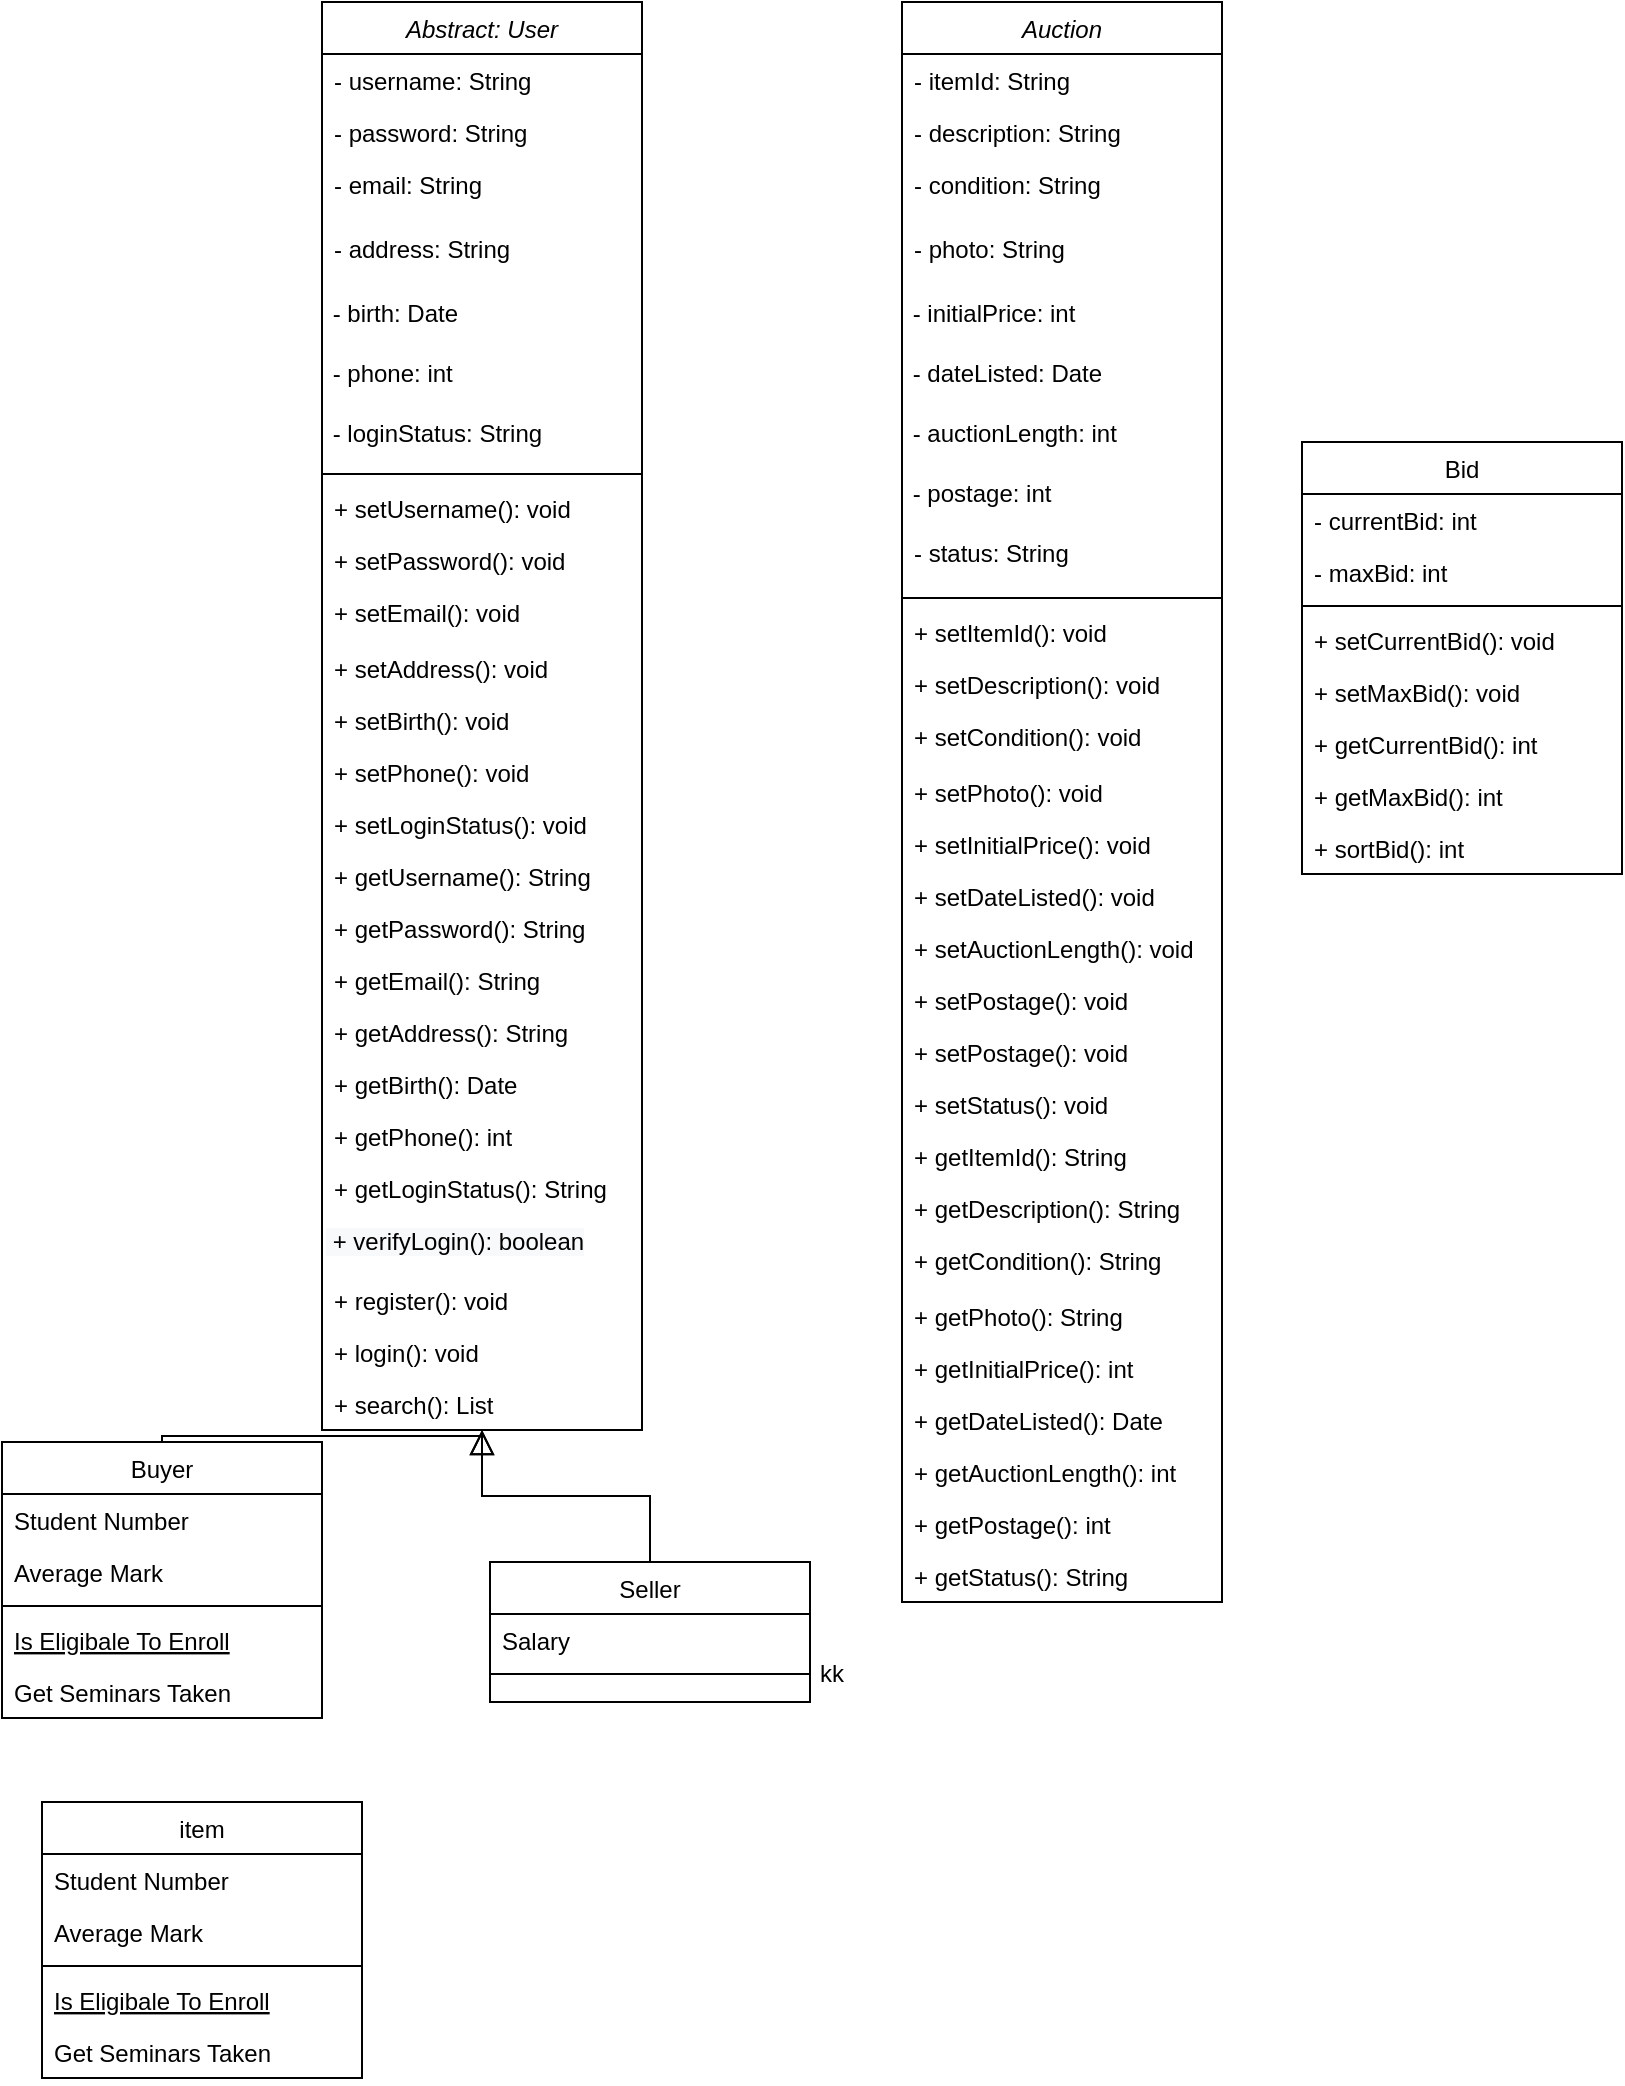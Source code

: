 <mxfile version="13.9.7" type="github">
  <diagram id="C5RBs43oDa-KdzZeNtuy" name="Page-1">
    <mxGraphModel dx="1790" dy="819" grid="1" gridSize="10" guides="1" tooltips="1" connect="1" arrows="1" fold="1" page="1" pageScale="1" pageWidth="827" pageHeight="1169" math="0" shadow="0">
      <root>
        <mxCell id="WIyWlLk6GJQsqaUBKTNV-0" />
        <mxCell id="WIyWlLk6GJQsqaUBKTNV-1" parent="WIyWlLk6GJQsqaUBKTNV-0" />
        <mxCell id="zkfFHV4jXpPFQw0GAbJ--0" value="Abstract: User" style="swimlane;fontStyle=2;align=center;verticalAlign=top;childLayout=stackLayout;horizontal=1;startSize=26;horizontalStack=0;resizeParent=1;resizeLast=0;collapsible=1;marginBottom=0;rounded=0;shadow=0;strokeWidth=1;" parent="WIyWlLk6GJQsqaUBKTNV-1" vertex="1">
          <mxGeometry x="170" y="10" width="160" height="714" as="geometry">
            <mxRectangle x="170" y="10" width="160" height="26" as="alternateBounds" />
          </mxGeometry>
        </mxCell>
        <mxCell id="zkfFHV4jXpPFQw0GAbJ--1" value="- username: String" style="text;align=left;verticalAlign=top;spacingLeft=4;spacingRight=4;overflow=hidden;rotatable=0;points=[[0,0.5],[1,0.5]];portConstraint=eastwest;" parent="zkfFHV4jXpPFQw0GAbJ--0" vertex="1">
          <mxGeometry y="26" width="160" height="26" as="geometry" />
        </mxCell>
        <mxCell id="zkfFHV4jXpPFQw0GAbJ--2" value="- password: String&#xa;" style="text;align=left;verticalAlign=top;spacingLeft=4;spacingRight=4;overflow=hidden;rotatable=0;points=[[0,0.5],[1,0.5]];portConstraint=eastwest;rounded=0;shadow=0;html=0;" parent="zkfFHV4jXpPFQw0GAbJ--0" vertex="1">
          <mxGeometry y="52" width="160" height="26" as="geometry" />
        </mxCell>
        <mxCell id="zkfFHV4jXpPFQw0GAbJ--3" value="- email: String" style="text;align=left;verticalAlign=top;spacingLeft=4;spacingRight=4;overflow=hidden;rotatable=0;points=[[0,0.5],[1,0.5]];portConstraint=eastwest;rounded=0;shadow=0;html=0;" parent="zkfFHV4jXpPFQw0GAbJ--0" vertex="1">
          <mxGeometry y="78" width="160" height="32" as="geometry" />
        </mxCell>
        <mxCell id="UwclA6iGlrnQya75xPqY-3" value="- address: String" style="text;align=left;verticalAlign=top;spacingLeft=4;spacingRight=4;overflow=hidden;rotatable=0;points=[[0,0.5],[1,0.5]];portConstraint=eastwest;rounded=0;shadow=0;html=0;" vertex="1" parent="zkfFHV4jXpPFQw0GAbJ--0">
          <mxGeometry y="110" width="160" height="32" as="geometry" />
        </mxCell>
        <mxCell id="UwclA6iGlrnQya75xPqY-2" value="&lt;font face=&quot;helvetica&quot;&gt;&amp;nbsp;- birth: Date&lt;/font&gt;" style="text;whiteSpace=wrap;html=1;" vertex="1" parent="zkfFHV4jXpPFQw0GAbJ--0">
          <mxGeometry y="142" width="160" height="30" as="geometry" />
        </mxCell>
        <mxCell id="UwclA6iGlrnQya75xPqY-4" value="&lt;font face=&quot;helvetica&quot;&gt;&amp;nbsp;- phone: int&lt;/font&gt;" style="text;whiteSpace=wrap;html=1;" vertex="1" parent="zkfFHV4jXpPFQw0GAbJ--0">
          <mxGeometry y="172" width="160" height="30" as="geometry" />
        </mxCell>
        <mxCell id="UwclA6iGlrnQya75xPqY-90" value="&lt;font face=&quot;helvetica&quot;&gt;&amp;nbsp;- loginStatus: String&lt;/font&gt;" style="text;whiteSpace=wrap;html=1;" vertex="1" parent="zkfFHV4jXpPFQw0GAbJ--0">
          <mxGeometry y="202" width="160" height="30" as="geometry" />
        </mxCell>
        <mxCell id="zkfFHV4jXpPFQw0GAbJ--4" value="" style="line;html=1;strokeWidth=1;align=left;verticalAlign=middle;spacingTop=-1;spacingLeft=3;spacingRight=3;rotatable=0;labelPosition=right;points=[];portConstraint=eastwest;" parent="zkfFHV4jXpPFQw0GAbJ--0" vertex="1">
          <mxGeometry y="232" width="160" height="8" as="geometry" />
        </mxCell>
        <mxCell id="zkfFHV4jXpPFQw0GAbJ--5" value="+ setUsername(): void" style="text;align=left;verticalAlign=top;spacingLeft=4;spacingRight=4;overflow=hidden;rotatable=0;points=[[0,0.5],[1,0.5]];portConstraint=eastwest;" parent="zkfFHV4jXpPFQw0GAbJ--0" vertex="1">
          <mxGeometry y="240" width="160" height="26" as="geometry" />
        </mxCell>
        <mxCell id="UwclA6iGlrnQya75xPqY-7" value="+ setPassword(): void" style="text;align=left;verticalAlign=top;spacingLeft=4;spacingRight=4;overflow=hidden;rotatable=0;points=[[0,0.5],[1,0.5]];portConstraint=eastwest;" vertex="1" parent="zkfFHV4jXpPFQw0GAbJ--0">
          <mxGeometry y="266" width="160" height="26" as="geometry" />
        </mxCell>
        <mxCell id="UwclA6iGlrnQya75xPqY-8" value="+ setEmail(): void" style="text;align=left;verticalAlign=top;spacingLeft=4;spacingRight=4;overflow=hidden;rotatable=0;points=[[0,0.5],[1,0.5]];portConstraint=eastwest;" vertex="1" parent="zkfFHV4jXpPFQw0GAbJ--0">
          <mxGeometry y="292" width="160" height="28" as="geometry" />
        </mxCell>
        <mxCell id="UwclA6iGlrnQya75xPqY-9" value="+ setAddress(): void" style="text;align=left;verticalAlign=top;spacingLeft=4;spacingRight=4;overflow=hidden;rotatable=0;points=[[0,0.5],[1,0.5]];portConstraint=eastwest;" vertex="1" parent="zkfFHV4jXpPFQw0GAbJ--0">
          <mxGeometry y="320" width="160" height="26" as="geometry" />
        </mxCell>
        <mxCell id="UwclA6iGlrnQya75xPqY-12" value="+ setBirth(): void" style="text;align=left;verticalAlign=top;spacingLeft=4;spacingRight=4;overflow=hidden;rotatable=0;points=[[0,0.5],[1,0.5]];portConstraint=eastwest;" vertex="1" parent="zkfFHV4jXpPFQw0GAbJ--0">
          <mxGeometry y="346" width="160" height="26" as="geometry" />
        </mxCell>
        <mxCell id="UwclA6iGlrnQya75xPqY-13" value="+ setPhone(): void" style="text;align=left;verticalAlign=top;spacingLeft=4;spacingRight=4;overflow=hidden;rotatable=0;points=[[0,0.5],[1,0.5]];portConstraint=eastwest;" vertex="1" parent="zkfFHV4jXpPFQw0GAbJ--0">
          <mxGeometry y="372" width="160" height="26" as="geometry" />
        </mxCell>
        <mxCell id="UwclA6iGlrnQya75xPqY-91" value="+ setLoginStatus(): void" style="text;align=left;verticalAlign=top;spacingLeft=4;spacingRight=4;overflow=hidden;rotatable=0;points=[[0,0.5],[1,0.5]];portConstraint=eastwest;" vertex="1" parent="zkfFHV4jXpPFQw0GAbJ--0">
          <mxGeometry y="398" width="160" height="26" as="geometry" />
        </mxCell>
        <mxCell id="UwclA6iGlrnQya75xPqY-11" value="+ getUsername(): String" style="text;align=left;verticalAlign=top;spacingLeft=4;spacingRight=4;overflow=hidden;rotatable=0;points=[[0,0.5],[1,0.5]];portConstraint=eastwest;" vertex="1" parent="zkfFHV4jXpPFQw0GAbJ--0">
          <mxGeometry y="424" width="160" height="26" as="geometry" />
        </mxCell>
        <mxCell id="UwclA6iGlrnQya75xPqY-10" value="+ getPassword(): String" style="text;align=left;verticalAlign=top;spacingLeft=4;spacingRight=4;overflow=hidden;rotatable=0;points=[[0,0.5],[1,0.5]];portConstraint=eastwest;" vertex="1" parent="zkfFHV4jXpPFQw0GAbJ--0">
          <mxGeometry y="450" width="160" height="26" as="geometry" />
        </mxCell>
        <mxCell id="UwclA6iGlrnQya75xPqY-18" value="+ getEmail(): String" style="text;align=left;verticalAlign=top;spacingLeft=4;spacingRight=4;overflow=hidden;rotatable=0;points=[[0,0.5],[1,0.5]];portConstraint=eastwest;" vertex="1" parent="zkfFHV4jXpPFQw0GAbJ--0">
          <mxGeometry y="476" width="160" height="26" as="geometry" />
        </mxCell>
        <mxCell id="UwclA6iGlrnQya75xPqY-17" value="+ getAddress(): String" style="text;align=left;verticalAlign=top;spacingLeft=4;spacingRight=4;overflow=hidden;rotatable=0;points=[[0,0.5],[1,0.5]];portConstraint=eastwest;" vertex="1" parent="zkfFHV4jXpPFQw0GAbJ--0">
          <mxGeometry y="502" width="160" height="26" as="geometry" />
        </mxCell>
        <mxCell id="UwclA6iGlrnQya75xPqY-16" value="+ getBirth(): Date" style="text;align=left;verticalAlign=top;spacingLeft=4;spacingRight=4;overflow=hidden;rotatable=0;points=[[0,0.5],[1,0.5]];portConstraint=eastwest;" vertex="1" parent="zkfFHV4jXpPFQw0GAbJ--0">
          <mxGeometry y="528" width="160" height="26" as="geometry" />
        </mxCell>
        <mxCell id="UwclA6iGlrnQya75xPqY-15" value="+ getPhone(): int" style="text;align=left;verticalAlign=top;spacingLeft=4;spacingRight=4;overflow=hidden;rotatable=0;points=[[0,0.5],[1,0.5]];portConstraint=eastwest;" vertex="1" parent="zkfFHV4jXpPFQw0GAbJ--0">
          <mxGeometry y="554" width="160" height="26" as="geometry" />
        </mxCell>
        <mxCell id="UwclA6iGlrnQya75xPqY-92" value="+ getLoginStatus(): String" style="text;align=left;verticalAlign=top;spacingLeft=4;spacingRight=4;overflow=hidden;rotatable=0;points=[[0,0.5],[1,0.5]];portConstraint=eastwest;" vertex="1" parent="zkfFHV4jXpPFQw0GAbJ--0">
          <mxGeometry y="580" width="160" height="26" as="geometry" />
        </mxCell>
        <mxCell id="UwclA6iGlrnQya75xPqY-19" value="&lt;span style=&quot;color: rgb(0 , 0 , 0) ; font-family: &amp;#34;helvetica&amp;#34; ; font-size: 12px ; font-style: normal ; font-weight: 400 ; letter-spacing: normal ; text-align: left ; text-indent: 0px ; text-transform: none ; word-spacing: 0px ; background-color: rgb(248 , 249 , 250) ; display: inline ; float: none&quot;&gt;&amp;nbsp;+ verifyLogin(): boolean&lt;/span&gt;" style="text;whiteSpace=wrap;html=1;" vertex="1" parent="zkfFHV4jXpPFQw0GAbJ--0">
          <mxGeometry y="606" width="160" height="30" as="geometry" />
        </mxCell>
        <mxCell id="UwclA6iGlrnQya75xPqY-22" value="+ register(): void" style="text;align=left;verticalAlign=top;spacingLeft=4;spacingRight=4;overflow=hidden;rotatable=0;points=[[0,0.5],[1,0.5]];portConstraint=eastwest;" vertex="1" parent="zkfFHV4jXpPFQw0GAbJ--0">
          <mxGeometry y="636" width="160" height="26" as="geometry" />
        </mxCell>
        <mxCell id="UwclA6iGlrnQya75xPqY-23" value="+ login(): void" style="text;align=left;verticalAlign=top;spacingLeft=4;spacingRight=4;overflow=hidden;rotatable=0;points=[[0,0.5],[1,0.5]];portConstraint=eastwest;" vertex="1" parent="zkfFHV4jXpPFQw0GAbJ--0">
          <mxGeometry y="662" width="160" height="26" as="geometry" />
        </mxCell>
        <mxCell id="UwclA6iGlrnQya75xPqY-82" value="+ search(): List" style="text;align=left;verticalAlign=top;spacingLeft=4;spacingRight=4;overflow=hidden;rotatable=0;points=[[0,0.5],[1,0.5]];portConstraint=eastwest;" vertex="1" parent="zkfFHV4jXpPFQw0GAbJ--0">
          <mxGeometry y="688" width="160" height="26" as="geometry" />
        </mxCell>
        <mxCell id="zkfFHV4jXpPFQw0GAbJ--6" value="Buyer" style="swimlane;fontStyle=0;align=center;verticalAlign=top;childLayout=stackLayout;horizontal=1;startSize=26;horizontalStack=0;resizeParent=1;resizeLast=0;collapsible=1;marginBottom=0;rounded=0;shadow=0;strokeWidth=1;" parent="WIyWlLk6GJQsqaUBKTNV-1" vertex="1">
          <mxGeometry x="10" y="730" width="160" height="138" as="geometry">
            <mxRectangle x="130" y="380" width="160" height="26" as="alternateBounds" />
          </mxGeometry>
        </mxCell>
        <mxCell id="zkfFHV4jXpPFQw0GAbJ--7" value="Student Number" style="text;align=left;verticalAlign=top;spacingLeft=4;spacingRight=4;overflow=hidden;rotatable=0;points=[[0,0.5],[1,0.5]];portConstraint=eastwest;" parent="zkfFHV4jXpPFQw0GAbJ--6" vertex="1">
          <mxGeometry y="26" width="160" height="26" as="geometry" />
        </mxCell>
        <mxCell id="zkfFHV4jXpPFQw0GAbJ--8" value="Average Mark" style="text;align=left;verticalAlign=top;spacingLeft=4;spacingRight=4;overflow=hidden;rotatable=0;points=[[0,0.5],[1,0.5]];portConstraint=eastwest;rounded=0;shadow=0;html=0;" parent="zkfFHV4jXpPFQw0GAbJ--6" vertex="1">
          <mxGeometry y="52" width="160" height="26" as="geometry" />
        </mxCell>
        <mxCell id="zkfFHV4jXpPFQw0GAbJ--9" value="" style="line;html=1;strokeWidth=1;align=left;verticalAlign=middle;spacingTop=-1;spacingLeft=3;spacingRight=3;rotatable=0;labelPosition=right;points=[];portConstraint=eastwest;" parent="zkfFHV4jXpPFQw0GAbJ--6" vertex="1">
          <mxGeometry y="78" width="160" height="8" as="geometry" />
        </mxCell>
        <mxCell id="zkfFHV4jXpPFQw0GAbJ--10" value="Is Eligibale To Enroll" style="text;align=left;verticalAlign=top;spacingLeft=4;spacingRight=4;overflow=hidden;rotatable=0;points=[[0,0.5],[1,0.5]];portConstraint=eastwest;fontStyle=4" parent="zkfFHV4jXpPFQw0GAbJ--6" vertex="1">
          <mxGeometry y="86" width="160" height="26" as="geometry" />
        </mxCell>
        <mxCell id="zkfFHV4jXpPFQw0GAbJ--11" value="Get Seminars Taken" style="text;align=left;verticalAlign=top;spacingLeft=4;spacingRight=4;overflow=hidden;rotatable=0;points=[[0,0.5],[1,0.5]];portConstraint=eastwest;" parent="zkfFHV4jXpPFQw0GAbJ--6" vertex="1">
          <mxGeometry y="112" width="160" height="26" as="geometry" />
        </mxCell>
        <mxCell id="zkfFHV4jXpPFQw0GAbJ--12" value="" style="endArrow=block;endSize=10;endFill=0;shadow=0;strokeWidth=1;rounded=0;edgeStyle=elbowEdgeStyle;elbow=vertical;" parent="WIyWlLk6GJQsqaUBKTNV-1" source="zkfFHV4jXpPFQw0GAbJ--6" target="zkfFHV4jXpPFQw0GAbJ--0" edge="1">
          <mxGeometry width="160" relative="1" as="geometry">
            <mxPoint x="200" y="203" as="sourcePoint" />
            <mxPoint x="200" y="203" as="targetPoint" />
          </mxGeometry>
        </mxCell>
        <mxCell id="zkfFHV4jXpPFQw0GAbJ--13" value="Seller" style="swimlane;fontStyle=0;align=center;verticalAlign=top;childLayout=stackLayout;horizontal=1;startSize=26;horizontalStack=0;resizeParent=1;resizeLast=0;collapsible=1;marginBottom=0;rounded=0;shadow=0;strokeWidth=1;" parent="WIyWlLk6GJQsqaUBKTNV-1" vertex="1">
          <mxGeometry x="254" y="790" width="160" height="70" as="geometry">
            <mxRectangle x="340" y="380" width="170" height="26" as="alternateBounds" />
          </mxGeometry>
        </mxCell>
        <mxCell id="zkfFHV4jXpPFQw0GAbJ--14" value="Salary" style="text;align=left;verticalAlign=top;spacingLeft=4;spacingRight=4;overflow=hidden;rotatable=0;points=[[0,0.5],[1,0.5]];portConstraint=eastwest;" parent="zkfFHV4jXpPFQw0GAbJ--13" vertex="1">
          <mxGeometry y="26" width="160" height="26" as="geometry" />
        </mxCell>
        <mxCell id="zkfFHV4jXpPFQw0GAbJ--15" value="kk" style="line;html=1;strokeWidth=1;align=left;verticalAlign=middle;spacingTop=-1;spacingLeft=3;spacingRight=3;rotatable=0;labelPosition=right;points=[];portConstraint=eastwest;" parent="zkfFHV4jXpPFQw0GAbJ--13" vertex="1">
          <mxGeometry y="52" width="160" height="8" as="geometry" />
        </mxCell>
        <mxCell id="zkfFHV4jXpPFQw0GAbJ--16" value="" style="endArrow=block;endSize=10;endFill=0;shadow=0;strokeWidth=1;rounded=0;edgeStyle=elbowEdgeStyle;elbow=vertical;" parent="WIyWlLk6GJQsqaUBKTNV-1" source="zkfFHV4jXpPFQw0GAbJ--13" target="zkfFHV4jXpPFQw0GAbJ--0" edge="1">
          <mxGeometry width="160" relative="1" as="geometry">
            <mxPoint x="210" y="373" as="sourcePoint" />
            <mxPoint x="310" y="271" as="targetPoint" />
          </mxGeometry>
        </mxCell>
        <mxCell id="UwclA6iGlrnQya75xPqY-24" value="Auction" style="swimlane;fontStyle=2;align=center;verticalAlign=top;childLayout=stackLayout;horizontal=1;startSize=26;horizontalStack=0;resizeParent=1;resizeLast=0;collapsible=1;marginBottom=0;rounded=0;shadow=0;strokeWidth=1;" vertex="1" parent="WIyWlLk6GJQsqaUBKTNV-1">
          <mxGeometry x="460" y="10" width="160" height="800" as="geometry">
            <mxRectangle x="170" y="10" width="160" height="26" as="alternateBounds" />
          </mxGeometry>
        </mxCell>
        <mxCell id="UwclA6iGlrnQya75xPqY-25" value="- itemId: String" style="text;align=left;verticalAlign=top;spacingLeft=4;spacingRight=4;overflow=hidden;rotatable=0;points=[[0,0.5],[1,0.5]];portConstraint=eastwest;" vertex="1" parent="UwclA6iGlrnQya75xPqY-24">
          <mxGeometry y="26" width="160" height="26" as="geometry" />
        </mxCell>
        <mxCell id="UwclA6iGlrnQya75xPqY-26" value="- description: String&#xa;" style="text;align=left;verticalAlign=top;spacingLeft=4;spacingRight=4;overflow=hidden;rotatable=0;points=[[0,0.5],[1,0.5]];portConstraint=eastwest;rounded=0;shadow=0;html=0;" vertex="1" parent="UwclA6iGlrnQya75xPqY-24">
          <mxGeometry y="52" width="160" height="26" as="geometry" />
        </mxCell>
        <mxCell id="UwclA6iGlrnQya75xPqY-27" value="- condition: String" style="text;align=left;verticalAlign=top;spacingLeft=4;spacingRight=4;overflow=hidden;rotatable=0;points=[[0,0.5],[1,0.5]];portConstraint=eastwest;rounded=0;shadow=0;html=0;" vertex="1" parent="UwclA6iGlrnQya75xPqY-24">
          <mxGeometry y="78" width="160" height="32" as="geometry" />
        </mxCell>
        <mxCell id="UwclA6iGlrnQya75xPqY-28" value="- photo: String" style="text;align=left;verticalAlign=top;spacingLeft=4;spacingRight=4;overflow=hidden;rotatable=0;points=[[0,0.5],[1,0.5]];portConstraint=eastwest;rounded=0;shadow=0;html=0;" vertex="1" parent="UwclA6iGlrnQya75xPqY-24">
          <mxGeometry y="110" width="160" height="32" as="geometry" />
        </mxCell>
        <mxCell id="UwclA6iGlrnQya75xPqY-29" value="&lt;font face=&quot;helvetica&quot;&gt;&amp;nbsp;- initialPrice: int&lt;/font&gt;" style="text;whiteSpace=wrap;html=1;" vertex="1" parent="UwclA6iGlrnQya75xPqY-24">
          <mxGeometry y="142" width="160" height="30" as="geometry" />
        </mxCell>
        <mxCell id="UwclA6iGlrnQya75xPqY-30" value="&lt;font face=&quot;helvetica&quot;&gt;&amp;nbsp;- dateListed: Date&lt;/font&gt;" style="text;whiteSpace=wrap;html=1;" vertex="1" parent="UwclA6iGlrnQya75xPqY-24">
          <mxGeometry y="172" width="160" height="30" as="geometry" />
        </mxCell>
        <mxCell id="UwclA6iGlrnQya75xPqY-68" value="&lt;font face=&quot;helvetica&quot;&gt;&amp;nbsp;- auctionLength: int&lt;/font&gt;" style="text;whiteSpace=wrap;html=1;" vertex="1" parent="UwclA6iGlrnQya75xPqY-24">
          <mxGeometry y="202" width="160" height="30" as="geometry" />
        </mxCell>
        <mxCell id="UwclA6iGlrnQya75xPqY-67" value="&lt;font face=&quot;helvetica&quot;&gt;&amp;nbsp;- postage: int&lt;/font&gt;" style="text;whiteSpace=wrap;html=1;" vertex="1" parent="UwclA6iGlrnQya75xPqY-24">
          <mxGeometry y="232" width="160" height="30" as="geometry" />
        </mxCell>
        <mxCell id="UwclA6iGlrnQya75xPqY-69" value="- status: String" style="text;align=left;verticalAlign=top;spacingLeft=4;spacingRight=4;overflow=hidden;rotatable=0;points=[[0,0.5],[1,0.5]];portConstraint=eastwest;rounded=0;shadow=0;html=0;" vertex="1" parent="UwclA6iGlrnQya75xPqY-24">
          <mxGeometry y="262" width="160" height="32" as="geometry" />
        </mxCell>
        <mxCell id="UwclA6iGlrnQya75xPqY-31" value="" style="line;html=1;strokeWidth=1;align=left;verticalAlign=middle;spacingTop=-1;spacingLeft=3;spacingRight=3;rotatable=0;labelPosition=right;points=[];portConstraint=eastwest;" vertex="1" parent="UwclA6iGlrnQya75xPqY-24">
          <mxGeometry y="294" width="160" height="8" as="geometry" />
        </mxCell>
        <mxCell id="UwclA6iGlrnQya75xPqY-32" value="+ setItemId(): void" style="text;align=left;verticalAlign=top;spacingLeft=4;spacingRight=4;overflow=hidden;rotatable=0;points=[[0,0.5],[1,0.5]];portConstraint=eastwest;" vertex="1" parent="UwclA6iGlrnQya75xPqY-24">
          <mxGeometry y="302" width="160" height="26" as="geometry" />
        </mxCell>
        <mxCell id="UwclA6iGlrnQya75xPqY-33" value="+ setDescription(): void" style="text;align=left;verticalAlign=top;spacingLeft=4;spacingRight=4;overflow=hidden;rotatable=0;points=[[0,0.5],[1,0.5]];portConstraint=eastwest;" vertex="1" parent="UwclA6iGlrnQya75xPqY-24">
          <mxGeometry y="328" width="160" height="26" as="geometry" />
        </mxCell>
        <mxCell id="UwclA6iGlrnQya75xPqY-34" value="+ setCondition(): void" style="text;align=left;verticalAlign=top;spacingLeft=4;spacingRight=4;overflow=hidden;rotatable=0;points=[[0,0.5],[1,0.5]];portConstraint=eastwest;" vertex="1" parent="UwclA6iGlrnQya75xPqY-24">
          <mxGeometry y="354" width="160" height="28" as="geometry" />
        </mxCell>
        <mxCell id="UwclA6iGlrnQya75xPqY-35" value="+ setPhoto(): void&#xa;" style="text;align=left;verticalAlign=top;spacingLeft=4;spacingRight=4;overflow=hidden;rotatable=0;points=[[0,0.5],[1,0.5]];portConstraint=eastwest;" vertex="1" parent="UwclA6iGlrnQya75xPqY-24">
          <mxGeometry y="382" width="160" height="26" as="geometry" />
        </mxCell>
        <mxCell id="UwclA6iGlrnQya75xPqY-36" value="+ setInitialPrice(): void" style="text;align=left;verticalAlign=top;spacingLeft=4;spacingRight=4;overflow=hidden;rotatable=0;points=[[0,0.5],[1,0.5]];portConstraint=eastwest;" vertex="1" parent="UwclA6iGlrnQya75xPqY-24">
          <mxGeometry y="408" width="160" height="26" as="geometry" />
        </mxCell>
        <mxCell id="UwclA6iGlrnQya75xPqY-37" value="+ setDateListed(): void" style="text;align=left;verticalAlign=top;spacingLeft=4;spacingRight=4;overflow=hidden;rotatable=0;points=[[0,0.5],[1,0.5]];portConstraint=eastwest;" vertex="1" parent="UwclA6iGlrnQya75xPqY-24">
          <mxGeometry y="434" width="160" height="26" as="geometry" />
        </mxCell>
        <mxCell id="UwclA6iGlrnQya75xPqY-38" value="+ setAuctionLength(): void" style="text;align=left;verticalAlign=top;spacingLeft=4;spacingRight=4;overflow=hidden;rotatable=0;points=[[0,0.5],[1,0.5]];portConstraint=eastwest;" vertex="1" parent="UwclA6iGlrnQya75xPqY-24">
          <mxGeometry y="460" width="160" height="26" as="geometry" />
        </mxCell>
        <mxCell id="UwclA6iGlrnQya75xPqY-93" value="+ setPostage(): void" style="text;align=left;verticalAlign=top;spacingLeft=4;spacingRight=4;overflow=hidden;rotatable=0;points=[[0,0.5],[1,0.5]];portConstraint=eastwest;" vertex="1" parent="UwclA6iGlrnQya75xPqY-24">
          <mxGeometry y="486" width="160" height="26" as="geometry" />
        </mxCell>
        <mxCell id="UwclA6iGlrnQya75xPqY-39" value="+ setPostage(): void" style="text;align=left;verticalAlign=top;spacingLeft=4;spacingRight=4;overflow=hidden;rotatable=0;points=[[0,0.5],[1,0.5]];portConstraint=eastwest;" vertex="1" parent="UwclA6iGlrnQya75xPqY-24">
          <mxGeometry y="512" width="160" height="26" as="geometry" />
        </mxCell>
        <mxCell id="UwclA6iGlrnQya75xPqY-40" value="+ setStatus(): void" style="text;align=left;verticalAlign=top;spacingLeft=4;spacingRight=4;overflow=hidden;rotatable=0;points=[[0,0.5],[1,0.5]];portConstraint=eastwest;" vertex="1" parent="UwclA6iGlrnQya75xPqY-24">
          <mxGeometry y="538" width="160" height="26" as="geometry" />
        </mxCell>
        <mxCell id="UwclA6iGlrnQya75xPqY-72" value="+ getItemId(): String" style="text;align=left;verticalAlign=top;spacingLeft=4;spacingRight=4;overflow=hidden;rotatable=0;points=[[0,0.5],[1,0.5]];portConstraint=eastwest;" vertex="1" parent="UwclA6iGlrnQya75xPqY-24">
          <mxGeometry y="564" width="160" height="26" as="geometry" />
        </mxCell>
        <mxCell id="UwclA6iGlrnQya75xPqY-73" value="+ getDescription(): String" style="text;align=left;verticalAlign=top;spacingLeft=4;spacingRight=4;overflow=hidden;rotatable=0;points=[[0,0.5],[1,0.5]];portConstraint=eastwest;" vertex="1" parent="UwclA6iGlrnQya75xPqY-24">
          <mxGeometry y="590" width="160" height="26" as="geometry" />
        </mxCell>
        <mxCell id="UwclA6iGlrnQya75xPqY-74" value="+ getCondition(): String" style="text;align=left;verticalAlign=top;spacingLeft=4;spacingRight=4;overflow=hidden;rotatable=0;points=[[0,0.5],[1,0.5]];portConstraint=eastwest;" vertex="1" parent="UwclA6iGlrnQya75xPqY-24">
          <mxGeometry y="616" width="160" height="28" as="geometry" />
        </mxCell>
        <mxCell id="UwclA6iGlrnQya75xPqY-75" value="+ getPhoto(): String" style="text;align=left;verticalAlign=top;spacingLeft=4;spacingRight=4;overflow=hidden;rotatable=0;points=[[0,0.5],[1,0.5]];portConstraint=eastwest;" vertex="1" parent="UwclA6iGlrnQya75xPqY-24">
          <mxGeometry y="644" width="160" height="26" as="geometry" />
        </mxCell>
        <mxCell id="UwclA6iGlrnQya75xPqY-77" value="+ getInitialPrice(): int" style="text;align=left;verticalAlign=top;spacingLeft=4;spacingRight=4;overflow=hidden;rotatable=0;points=[[0,0.5],[1,0.5]];portConstraint=eastwest;" vertex="1" parent="UwclA6iGlrnQya75xPqY-24">
          <mxGeometry y="670" width="160" height="26" as="geometry" />
        </mxCell>
        <mxCell id="UwclA6iGlrnQya75xPqY-78" value="+ getDateListed(): Date" style="text;align=left;verticalAlign=top;spacingLeft=4;spacingRight=4;overflow=hidden;rotatable=0;points=[[0,0.5],[1,0.5]];portConstraint=eastwest;" vertex="1" parent="UwclA6iGlrnQya75xPqY-24">
          <mxGeometry y="696" width="160" height="26" as="geometry" />
        </mxCell>
        <mxCell id="UwclA6iGlrnQya75xPqY-79" value="+ getAuctionLength(): int" style="text;align=left;verticalAlign=top;spacingLeft=4;spacingRight=4;overflow=hidden;rotatable=0;points=[[0,0.5],[1,0.5]];portConstraint=eastwest;" vertex="1" parent="UwclA6iGlrnQya75xPqY-24">
          <mxGeometry y="722" width="160" height="26" as="geometry" />
        </mxCell>
        <mxCell id="UwclA6iGlrnQya75xPqY-80" value="+ getPostage(): int" style="text;align=left;verticalAlign=top;spacingLeft=4;spacingRight=4;overflow=hidden;rotatable=0;points=[[0,0.5],[1,0.5]];portConstraint=eastwest;" vertex="1" parent="UwclA6iGlrnQya75xPqY-24">
          <mxGeometry y="748" width="160" height="26" as="geometry" />
        </mxCell>
        <mxCell id="UwclA6iGlrnQya75xPqY-81" value="+ getStatus(): String" style="text;align=left;verticalAlign=top;spacingLeft=4;spacingRight=4;overflow=hidden;rotatable=0;points=[[0,0.5],[1,0.5]];portConstraint=eastwest;" vertex="1" parent="UwclA6iGlrnQya75xPqY-24">
          <mxGeometry y="774" width="160" height="26" as="geometry" />
        </mxCell>
        <mxCell id="UwclA6iGlrnQya75xPqY-48" value="item" style="swimlane;fontStyle=0;align=center;verticalAlign=top;childLayout=stackLayout;horizontal=1;startSize=26;horizontalStack=0;resizeParent=1;resizeLast=0;collapsible=1;marginBottom=0;rounded=0;shadow=0;strokeWidth=1;" vertex="1" parent="WIyWlLk6GJQsqaUBKTNV-1">
          <mxGeometry x="30" y="910" width="160" height="138" as="geometry">
            <mxRectangle x="130" y="380" width="160" height="26" as="alternateBounds" />
          </mxGeometry>
        </mxCell>
        <mxCell id="UwclA6iGlrnQya75xPqY-49" value="Student Number" style="text;align=left;verticalAlign=top;spacingLeft=4;spacingRight=4;overflow=hidden;rotatable=0;points=[[0,0.5],[1,0.5]];portConstraint=eastwest;" vertex="1" parent="UwclA6iGlrnQya75xPqY-48">
          <mxGeometry y="26" width="160" height="26" as="geometry" />
        </mxCell>
        <mxCell id="UwclA6iGlrnQya75xPqY-50" value="Average Mark" style="text;align=left;verticalAlign=top;spacingLeft=4;spacingRight=4;overflow=hidden;rotatable=0;points=[[0,0.5],[1,0.5]];portConstraint=eastwest;rounded=0;shadow=0;html=0;" vertex="1" parent="UwclA6iGlrnQya75xPqY-48">
          <mxGeometry y="52" width="160" height="26" as="geometry" />
        </mxCell>
        <mxCell id="UwclA6iGlrnQya75xPqY-51" value="" style="line;html=1;strokeWidth=1;align=left;verticalAlign=middle;spacingTop=-1;spacingLeft=3;spacingRight=3;rotatable=0;labelPosition=right;points=[];portConstraint=eastwest;" vertex="1" parent="UwclA6iGlrnQya75xPqY-48">
          <mxGeometry y="78" width="160" height="8" as="geometry" />
        </mxCell>
        <mxCell id="UwclA6iGlrnQya75xPqY-52" value="Is Eligibale To Enroll" style="text;align=left;verticalAlign=top;spacingLeft=4;spacingRight=4;overflow=hidden;rotatable=0;points=[[0,0.5],[1,0.5]];portConstraint=eastwest;fontStyle=4" vertex="1" parent="UwclA6iGlrnQya75xPqY-48">
          <mxGeometry y="86" width="160" height="26" as="geometry" />
        </mxCell>
        <mxCell id="UwclA6iGlrnQya75xPqY-53" value="Get Seminars Taken" style="text;align=left;verticalAlign=top;spacingLeft=4;spacingRight=4;overflow=hidden;rotatable=0;points=[[0,0.5],[1,0.5]];portConstraint=eastwest;" vertex="1" parent="UwclA6iGlrnQya75xPqY-48">
          <mxGeometry y="112" width="160" height="26" as="geometry" />
        </mxCell>
        <mxCell id="UwclA6iGlrnQya75xPqY-54" value="Bid" style="swimlane;fontStyle=0;align=center;verticalAlign=top;childLayout=stackLayout;horizontal=1;startSize=26;horizontalStack=0;resizeParent=1;resizeLast=0;collapsible=1;marginBottom=0;rounded=0;shadow=0;strokeWidth=1;" vertex="1" parent="WIyWlLk6GJQsqaUBKTNV-1">
          <mxGeometry x="660" y="230" width="160" height="216" as="geometry">
            <mxRectangle x="130" y="380" width="160" height="26" as="alternateBounds" />
          </mxGeometry>
        </mxCell>
        <mxCell id="UwclA6iGlrnQya75xPqY-83" value="- currentBid: int" style="text;align=left;verticalAlign=top;spacingLeft=4;spacingRight=4;overflow=hidden;rotatable=0;points=[[0,0.5],[1,0.5]];portConstraint=eastwest;" vertex="1" parent="UwclA6iGlrnQya75xPqY-54">
          <mxGeometry y="26" width="160" height="26" as="geometry" />
        </mxCell>
        <mxCell id="UwclA6iGlrnQya75xPqY-84" value="- maxBid: int" style="text;align=left;verticalAlign=top;spacingLeft=4;spacingRight=4;overflow=hidden;rotatable=0;points=[[0,0.5],[1,0.5]];portConstraint=eastwest;" vertex="1" parent="UwclA6iGlrnQya75xPqY-54">
          <mxGeometry y="52" width="160" height="26" as="geometry" />
        </mxCell>
        <mxCell id="UwclA6iGlrnQya75xPqY-57" value="" style="line;html=1;strokeWidth=1;align=left;verticalAlign=middle;spacingTop=-1;spacingLeft=3;spacingRight=3;rotatable=0;labelPosition=right;points=[];portConstraint=eastwest;" vertex="1" parent="UwclA6iGlrnQya75xPqY-54">
          <mxGeometry y="78" width="160" height="8" as="geometry" />
        </mxCell>
        <mxCell id="UwclA6iGlrnQya75xPqY-85" value="+ setCurrentBid(): void" style="text;align=left;verticalAlign=top;spacingLeft=4;spacingRight=4;overflow=hidden;rotatable=0;points=[[0,0.5],[1,0.5]];portConstraint=eastwest;" vertex="1" parent="UwclA6iGlrnQya75xPqY-54">
          <mxGeometry y="86" width="160" height="26" as="geometry" />
        </mxCell>
        <mxCell id="UwclA6iGlrnQya75xPqY-86" value="+ setMaxBid(): void" style="text;align=left;verticalAlign=top;spacingLeft=4;spacingRight=4;overflow=hidden;rotatable=0;points=[[0,0.5],[1,0.5]];portConstraint=eastwest;" vertex="1" parent="UwclA6iGlrnQya75xPqY-54">
          <mxGeometry y="112" width="160" height="26" as="geometry" />
        </mxCell>
        <mxCell id="UwclA6iGlrnQya75xPqY-87" value="+ getCurrentBid(): int" style="text;align=left;verticalAlign=top;spacingLeft=4;spacingRight=4;overflow=hidden;rotatable=0;points=[[0,0.5],[1,0.5]];portConstraint=eastwest;" vertex="1" parent="UwclA6iGlrnQya75xPqY-54">
          <mxGeometry y="138" width="160" height="26" as="geometry" />
        </mxCell>
        <mxCell id="UwclA6iGlrnQya75xPqY-88" value="+ getMaxBid(): int" style="text;align=left;verticalAlign=top;spacingLeft=4;spacingRight=4;overflow=hidden;rotatable=0;points=[[0,0.5],[1,0.5]];portConstraint=eastwest;" vertex="1" parent="UwclA6iGlrnQya75xPqY-54">
          <mxGeometry y="164" width="160" height="26" as="geometry" />
        </mxCell>
        <mxCell id="UwclA6iGlrnQya75xPqY-89" value="+ sortBid(): int" style="text;align=left;verticalAlign=top;spacingLeft=4;spacingRight=4;overflow=hidden;rotatable=0;points=[[0,0.5],[1,0.5]];portConstraint=eastwest;" vertex="1" parent="UwclA6iGlrnQya75xPqY-54">
          <mxGeometry y="190" width="160" height="26" as="geometry" />
        </mxCell>
      </root>
    </mxGraphModel>
  </diagram>
</mxfile>
